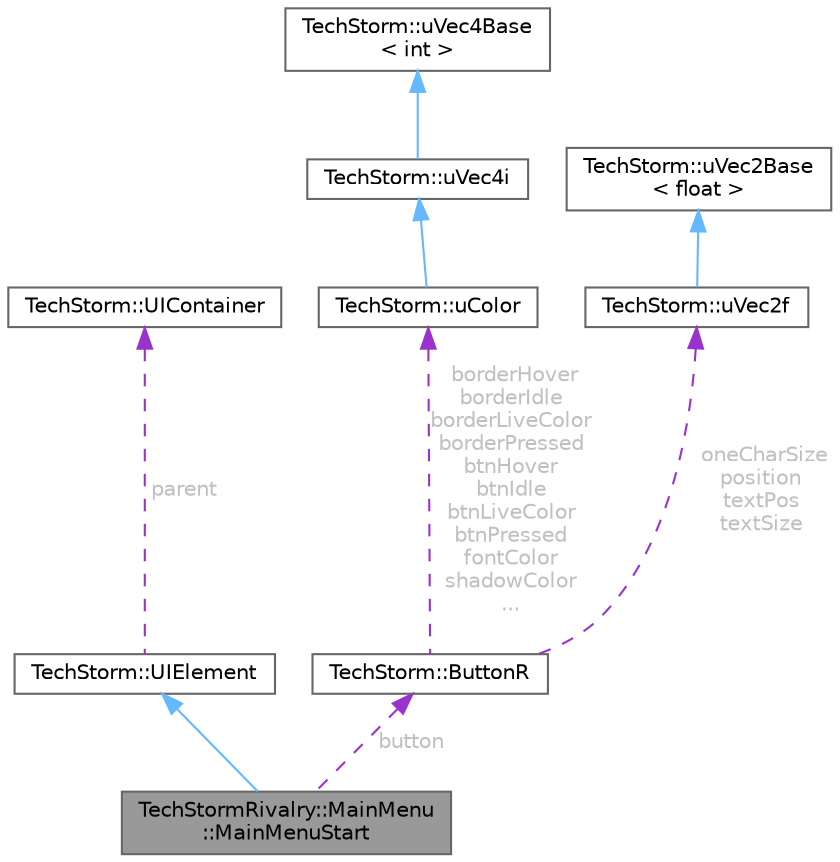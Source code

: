 digraph "TechStormRivalry::MainMenu::MainMenuStart"
{
 // LATEX_PDF_SIZE
  bgcolor="transparent";
  edge [fontname=Helvetica,fontsize=10,labelfontname=Helvetica,labelfontsize=10];
  node [fontname=Helvetica,fontsize=10,shape=box,height=0.2,width=0.4];
  Node1 [id="Node000001",label="TechStormRivalry::MainMenu\l::MainMenuStart",height=0.2,width=0.4,color="gray40", fillcolor="grey60", style="filled", fontcolor="black",tooltip=" "];
  Node2 -> Node1 [id="edge1_Node000001_Node000002",dir="back",color="steelblue1",style="solid",tooltip=" "];
  Node2 [id="Node000002",label="TechStorm::UIElement",height=0.2,width=0.4,color="gray40", fillcolor="white", style="filled",URL="$class_tech_storm_1_1_u_i_element.html",tooltip=" "];
  Node3 -> Node2 [id="edge2_Node000002_Node000003",dir="back",color="darkorchid3",style="dashed",tooltip=" ",label=" parent",fontcolor="grey" ];
  Node3 [id="Node000003",label="TechStorm::UIContainer",height=0.2,width=0.4,color="gray40", fillcolor="white", style="filled",URL="$class_tech_storm_1_1_u_i_container.html",tooltip=" "];
  Node4 -> Node1 [id="edge3_Node000001_Node000004",dir="back",color="darkorchid3",style="dashed",tooltip=" ",label=" button",fontcolor="grey" ];
  Node4 [id="Node000004",label="TechStorm::ButtonR",height=0.2,width=0.4,color="gray40", fillcolor="white", style="filled",URL="$class_tech_storm_1_1_button_r.html",tooltip=" "];
  Node5 -> Node4 [id="edge4_Node000004_Node000005",dir="back",color="darkorchid3",style="dashed",tooltip=" ",label=" borderHover\nborderIdle\nborderLiveColor\nborderPressed\nbtnHover\nbtnIdle\nbtnLiveColor\nbtnPressed\nfontColor\nshadowColor\n...",fontcolor="grey" ];
  Node5 [id="Node000005",label="TechStorm::uColor",height=0.2,width=0.4,color="gray40", fillcolor="white", style="filled",URL="$class_tech_storm_1_1u_color.html",tooltip=" "];
  Node6 -> Node5 [id="edge5_Node000005_Node000006",dir="back",color="steelblue1",style="solid",tooltip=" "];
  Node6 [id="Node000006",label="TechStorm::uVec4i",height=0.2,width=0.4,color="gray40", fillcolor="white", style="filled",URL="$class_tech_storm_1_1u_vec4i.html",tooltip=" "];
  Node7 -> Node6 [id="edge6_Node000006_Node000007",dir="back",color="steelblue1",style="solid",tooltip=" "];
  Node7 [id="Node000007",label="TechStorm::uVec4Base\l\< int \>",height=0.2,width=0.4,color="gray40", fillcolor="white", style="filled",URL="$class_tech_storm_1_1u_vec4_base.html",tooltip=" "];
  Node8 -> Node4 [id="edge7_Node000004_Node000008",dir="back",color="darkorchid3",style="dashed",tooltip=" ",label=" oneCharSize\nposition\ntextPos\ntextSize",fontcolor="grey" ];
  Node8 [id="Node000008",label="TechStorm::uVec2f",height=0.2,width=0.4,color="gray40", fillcolor="white", style="filled",URL="$class_tech_storm_1_1u_vec2f.html",tooltip=" "];
  Node9 -> Node8 [id="edge8_Node000008_Node000009",dir="back",color="steelblue1",style="solid",tooltip=" "];
  Node9 [id="Node000009",label="TechStorm::uVec2Base\l\< float \>",height=0.2,width=0.4,color="gray40", fillcolor="white", style="filled",URL="$class_tech_storm_1_1u_vec2_base.html",tooltip=" "];
}
